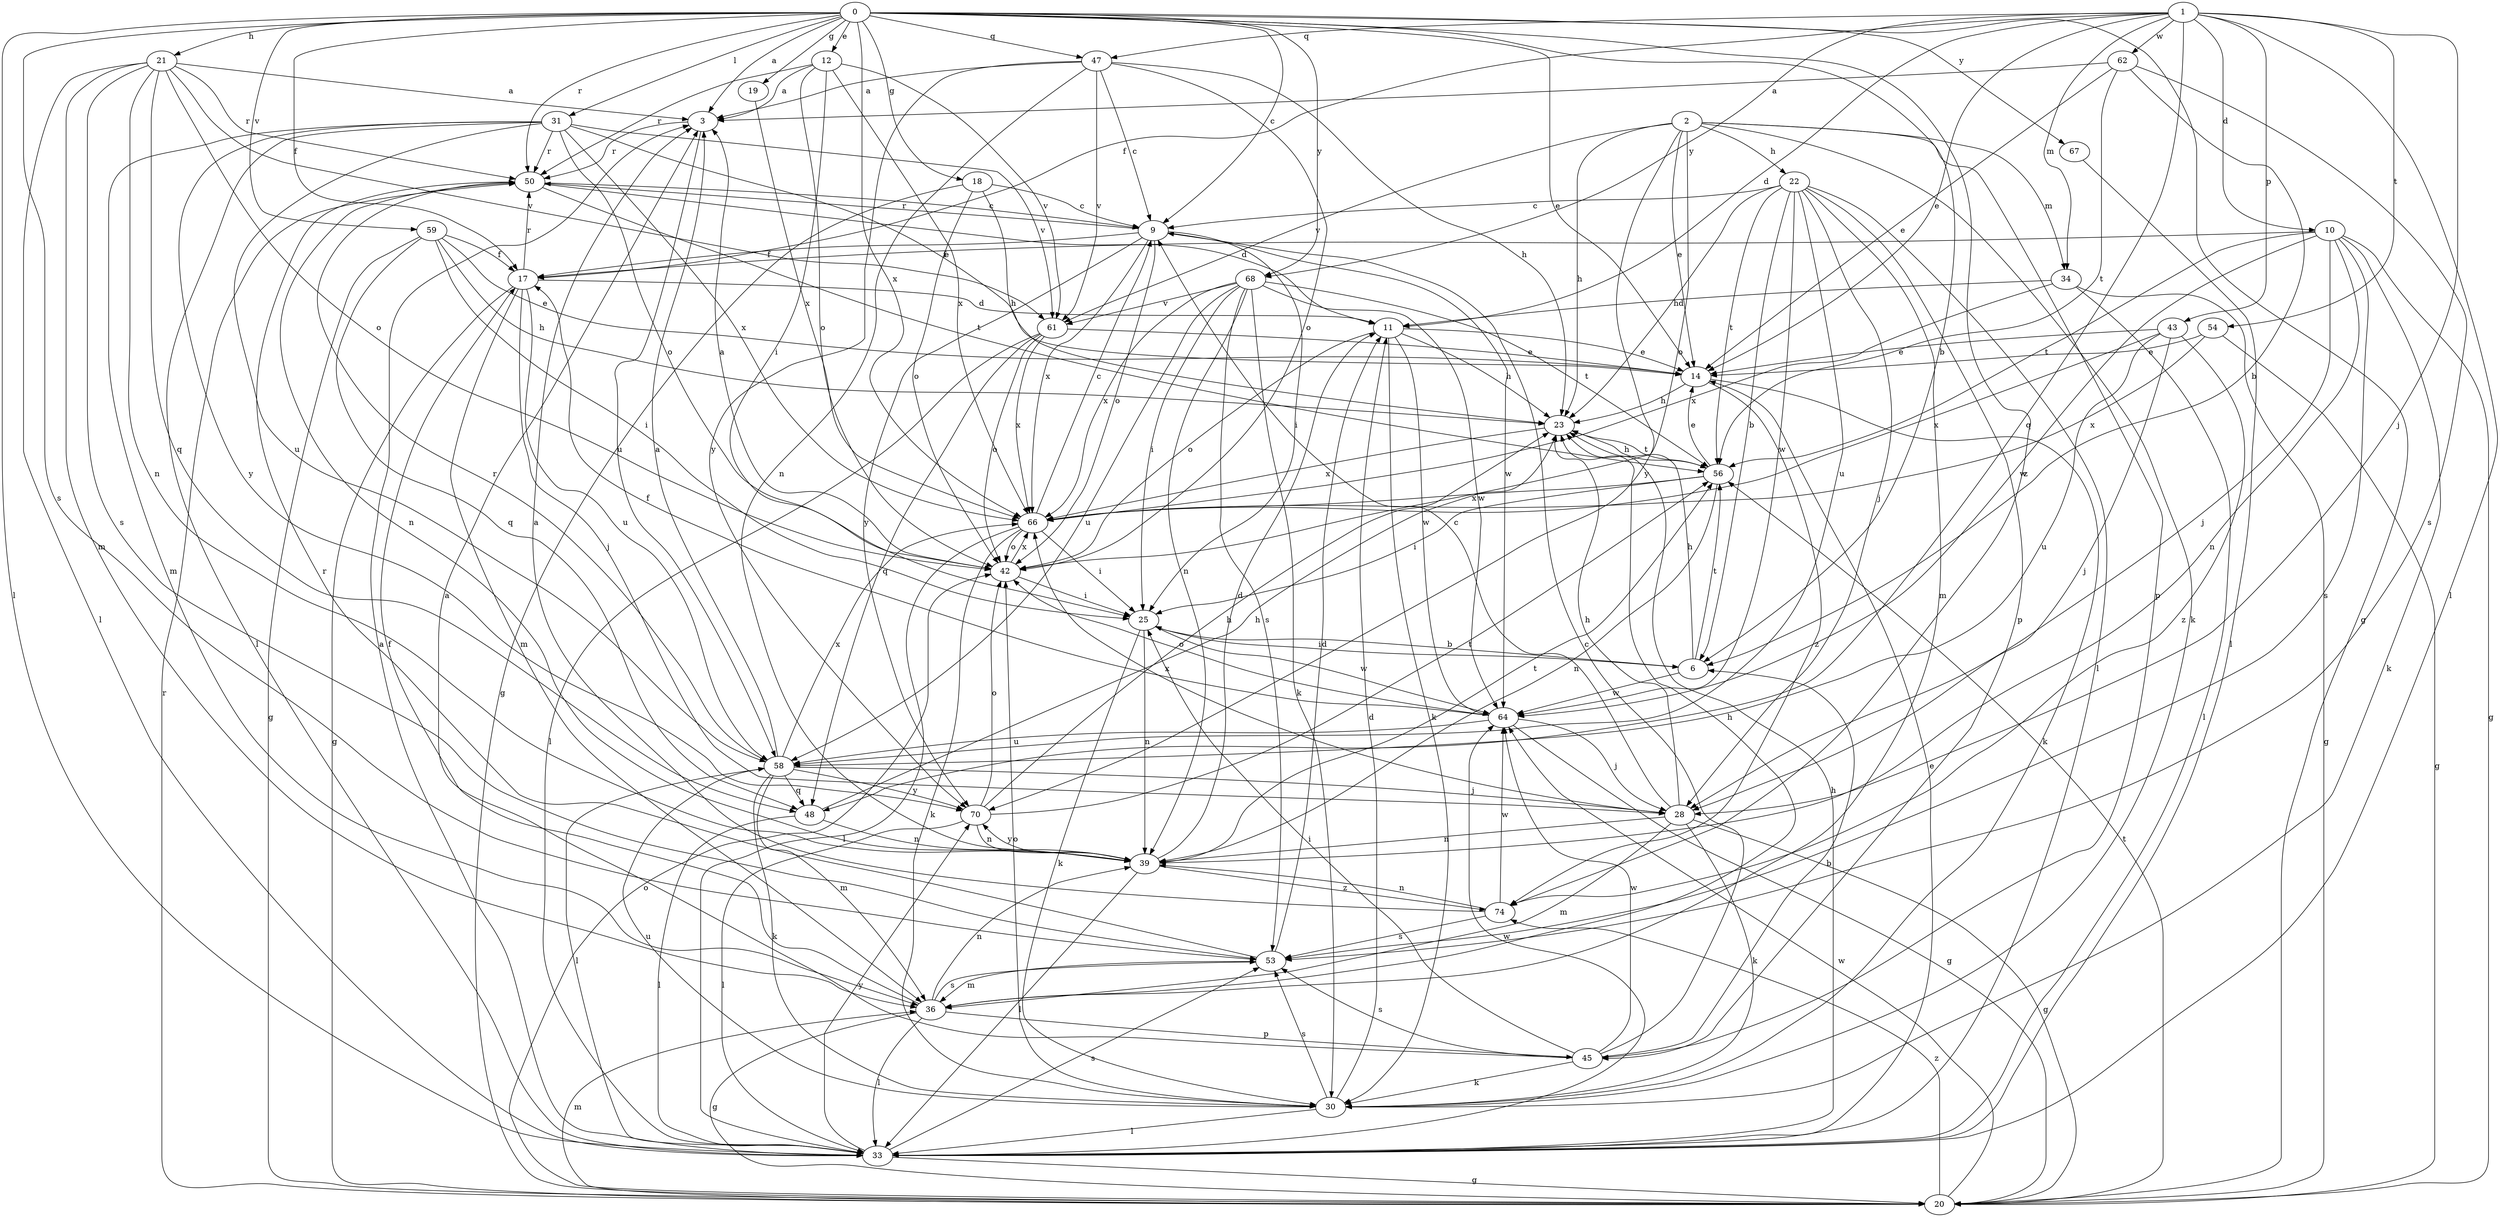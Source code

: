 strict digraph  {
0;
1;
2;
3;
6;
9;
10;
11;
12;
14;
17;
18;
19;
20;
21;
22;
23;
25;
28;
30;
31;
33;
34;
36;
39;
42;
43;
45;
47;
48;
50;
53;
54;
56;
58;
59;
61;
62;
64;
66;
67;
68;
70;
74;
0 -> 3  [label=a];
0 -> 6  [label=b];
0 -> 9  [label=c];
0 -> 12  [label=e];
0 -> 14  [label=e];
0 -> 17  [label=f];
0 -> 18  [label=g];
0 -> 19  [label=g];
0 -> 20  [label=g];
0 -> 21  [label=h];
0 -> 31  [label=l];
0 -> 33  [label=l];
0 -> 47  [label=q];
0 -> 50  [label=r];
0 -> 53  [label=s];
0 -> 59  [label=v];
0 -> 66  [label=x];
0 -> 67  [label=y];
0 -> 68  [label=y];
0 -> 74  [label=z];
1 -> 10  [label=d];
1 -> 11  [label=d];
1 -> 14  [label=e];
1 -> 17  [label=f];
1 -> 28  [label=j];
1 -> 33  [label=l];
1 -> 34  [label=m];
1 -> 43  [label=p];
1 -> 47  [label=q];
1 -> 48  [label=q];
1 -> 54  [label=t];
1 -> 62  [label=w];
1 -> 68  [label=y];
2 -> 14  [label=e];
2 -> 22  [label=h];
2 -> 23  [label=h];
2 -> 30  [label=k];
2 -> 34  [label=m];
2 -> 42  [label=o];
2 -> 45  [label=p];
2 -> 61  [label=v];
2 -> 70  [label=y];
3 -> 50  [label=r];
3 -> 58  [label=u];
6 -> 23  [label=h];
6 -> 25  [label=i];
6 -> 56  [label=t];
6 -> 64  [label=w];
9 -> 17  [label=f];
9 -> 25  [label=i];
9 -> 42  [label=o];
9 -> 50  [label=r];
9 -> 64  [label=w];
9 -> 66  [label=x];
9 -> 70  [label=y];
10 -> 17  [label=f];
10 -> 20  [label=g];
10 -> 28  [label=j];
10 -> 30  [label=k];
10 -> 39  [label=n];
10 -> 53  [label=s];
10 -> 56  [label=t];
10 -> 64  [label=w];
11 -> 14  [label=e];
11 -> 23  [label=h];
11 -> 30  [label=k];
11 -> 42  [label=o];
11 -> 64  [label=w];
12 -> 3  [label=a];
12 -> 25  [label=i];
12 -> 42  [label=o];
12 -> 50  [label=r];
12 -> 61  [label=v];
12 -> 66  [label=x];
14 -> 23  [label=h];
14 -> 30  [label=k];
14 -> 74  [label=z];
17 -> 11  [label=d];
17 -> 20  [label=g];
17 -> 28  [label=j];
17 -> 36  [label=m];
17 -> 50  [label=r];
17 -> 58  [label=u];
18 -> 9  [label=c];
18 -> 20  [label=g];
18 -> 23  [label=h];
18 -> 42  [label=o];
19 -> 66  [label=x];
20 -> 36  [label=m];
20 -> 42  [label=o];
20 -> 50  [label=r];
20 -> 56  [label=t];
20 -> 64  [label=w];
20 -> 74  [label=z];
21 -> 3  [label=a];
21 -> 33  [label=l];
21 -> 36  [label=m];
21 -> 39  [label=n];
21 -> 42  [label=o];
21 -> 48  [label=q];
21 -> 50  [label=r];
21 -> 53  [label=s];
21 -> 61  [label=v];
22 -> 6  [label=b];
22 -> 9  [label=c];
22 -> 23  [label=h];
22 -> 28  [label=j];
22 -> 33  [label=l];
22 -> 36  [label=m];
22 -> 45  [label=p];
22 -> 56  [label=t];
22 -> 58  [label=u];
22 -> 64  [label=w];
23 -> 56  [label=t];
23 -> 66  [label=x];
25 -> 6  [label=b];
25 -> 30  [label=k];
25 -> 39  [label=n];
25 -> 64  [label=w];
28 -> 9  [label=c];
28 -> 20  [label=g];
28 -> 23  [label=h];
28 -> 30  [label=k];
28 -> 36  [label=m];
28 -> 39  [label=n];
28 -> 66  [label=x];
30 -> 11  [label=d];
30 -> 33  [label=l];
30 -> 42  [label=o];
30 -> 53  [label=s];
30 -> 58  [label=u];
31 -> 14  [label=e];
31 -> 33  [label=l];
31 -> 36  [label=m];
31 -> 42  [label=o];
31 -> 50  [label=r];
31 -> 58  [label=u];
31 -> 61  [label=v];
31 -> 66  [label=x];
31 -> 70  [label=y];
33 -> 3  [label=a];
33 -> 14  [label=e];
33 -> 20  [label=g];
33 -> 23  [label=h];
33 -> 53  [label=s];
33 -> 64  [label=w];
33 -> 70  [label=y];
34 -> 11  [label=d];
34 -> 20  [label=g];
34 -> 33  [label=l];
34 -> 66  [label=x];
36 -> 17  [label=f];
36 -> 20  [label=g];
36 -> 23  [label=h];
36 -> 33  [label=l];
36 -> 39  [label=n];
36 -> 45  [label=p];
36 -> 53  [label=s];
39 -> 11  [label=d];
39 -> 33  [label=l];
39 -> 56  [label=t];
39 -> 70  [label=y];
39 -> 74  [label=z];
42 -> 3  [label=a];
42 -> 25  [label=i];
42 -> 66  [label=x];
43 -> 14  [label=e];
43 -> 28  [label=j];
43 -> 58  [label=u];
43 -> 66  [label=x];
43 -> 74  [label=z];
45 -> 3  [label=a];
45 -> 6  [label=b];
45 -> 9  [label=c];
45 -> 25  [label=i];
45 -> 30  [label=k];
45 -> 53  [label=s];
45 -> 64  [label=w];
47 -> 3  [label=a];
47 -> 9  [label=c];
47 -> 23  [label=h];
47 -> 39  [label=n];
47 -> 42  [label=o];
47 -> 61  [label=v];
47 -> 70  [label=y];
48 -> 23  [label=h];
48 -> 33  [label=l];
48 -> 39  [label=n];
50 -> 9  [label=c];
50 -> 11  [label=d];
50 -> 39  [label=n];
50 -> 56  [label=t];
53 -> 11  [label=d];
53 -> 36  [label=m];
53 -> 50  [label=r];
54 -> 14  [label=e];
54 -> 20  [label=g];
54 -> 66  [label=x];
56 -> 14  [label=e];
56 -> 23  [label=h];
56 -> 25  [label=i];
56 -> 39  [label=n];
56 -> 66  [label=x];
58 -> 3  [label=a];
58 -> 28  [label=j];
58 -> 30  [label=k];
58 -> 33  [label=l];
58 -> 36  [label=m];
58 -> 48  [label=q];
58 -> 50  [label=r];
58 -> 66  [label=x];
58 -> 70  [label=y];
59 -> 14  [label=e];
59 -> 17  [label=f];
59 -> 20  [label=g];
59 -> 23  [label=h];
59 -> 25  [label=i];
59 -> 48  [label=q];
61 -> 14  [label=e];
61 -> 33  [label=l];
61 -> 42  [label=o];
61 -> 48  [label=q];
61 -> 66  [label=x];
62 -> 3  [label=a];
62 -> 6  [label=b];
62 -> 14  [label=e];
62 -> 53  [label=s];
62 -> 56  [label=t];
64 -> 17  [label=f];
64 -> 20  [label=g];
64 -> 28  [label=j];
64 -> 42  [label=o];
64 -> 58  [label=u];
66 -> 9  [label=c];
66 -> 25  [label=i];
66 -> 30  [label=k];
66 -> 33  [label=l];
66 -> 42  [label=o];
67 -> 33  [label=l];
68 -> 25  [label=i];
68 -> 30  [label=k];
68 -> 39  [label=n];
68 -> 53  [label=s];
68 -> 56  [label=t];
68 -> 58  [label=u];
68 -> 61  [label=v];
68 -> 64  [label=w];
68 -> 66  [label=x];
70 -> 23  [label=h];
70 -> 33  [label=l];
70 -> 39  [label=n];
70 -> 42  [label=o];
70 -> 56  [label=t];
74 -> 3  [label=a];
74 -> 39  [label=n];
74 -> 53  [label=s];
74 -> 64  [label=w];
}
